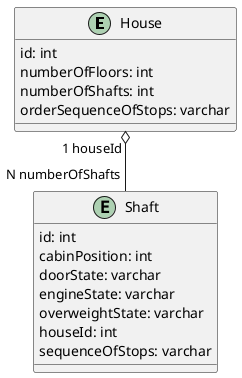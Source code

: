 @startuml

entity House {
id: int
numberOfFloors: int
numberOfShafts: int
orderSequenceOfStops: varchar
}

entity Shaft {
id: int
cabinPosition: int
doorState: varchar
engineState: varchar
overweightState: varchar
houseId: int
sequenceOfStops: varchar
}

House "1 houseId" o-- "N numberOfShafts" Shaft

@enduml